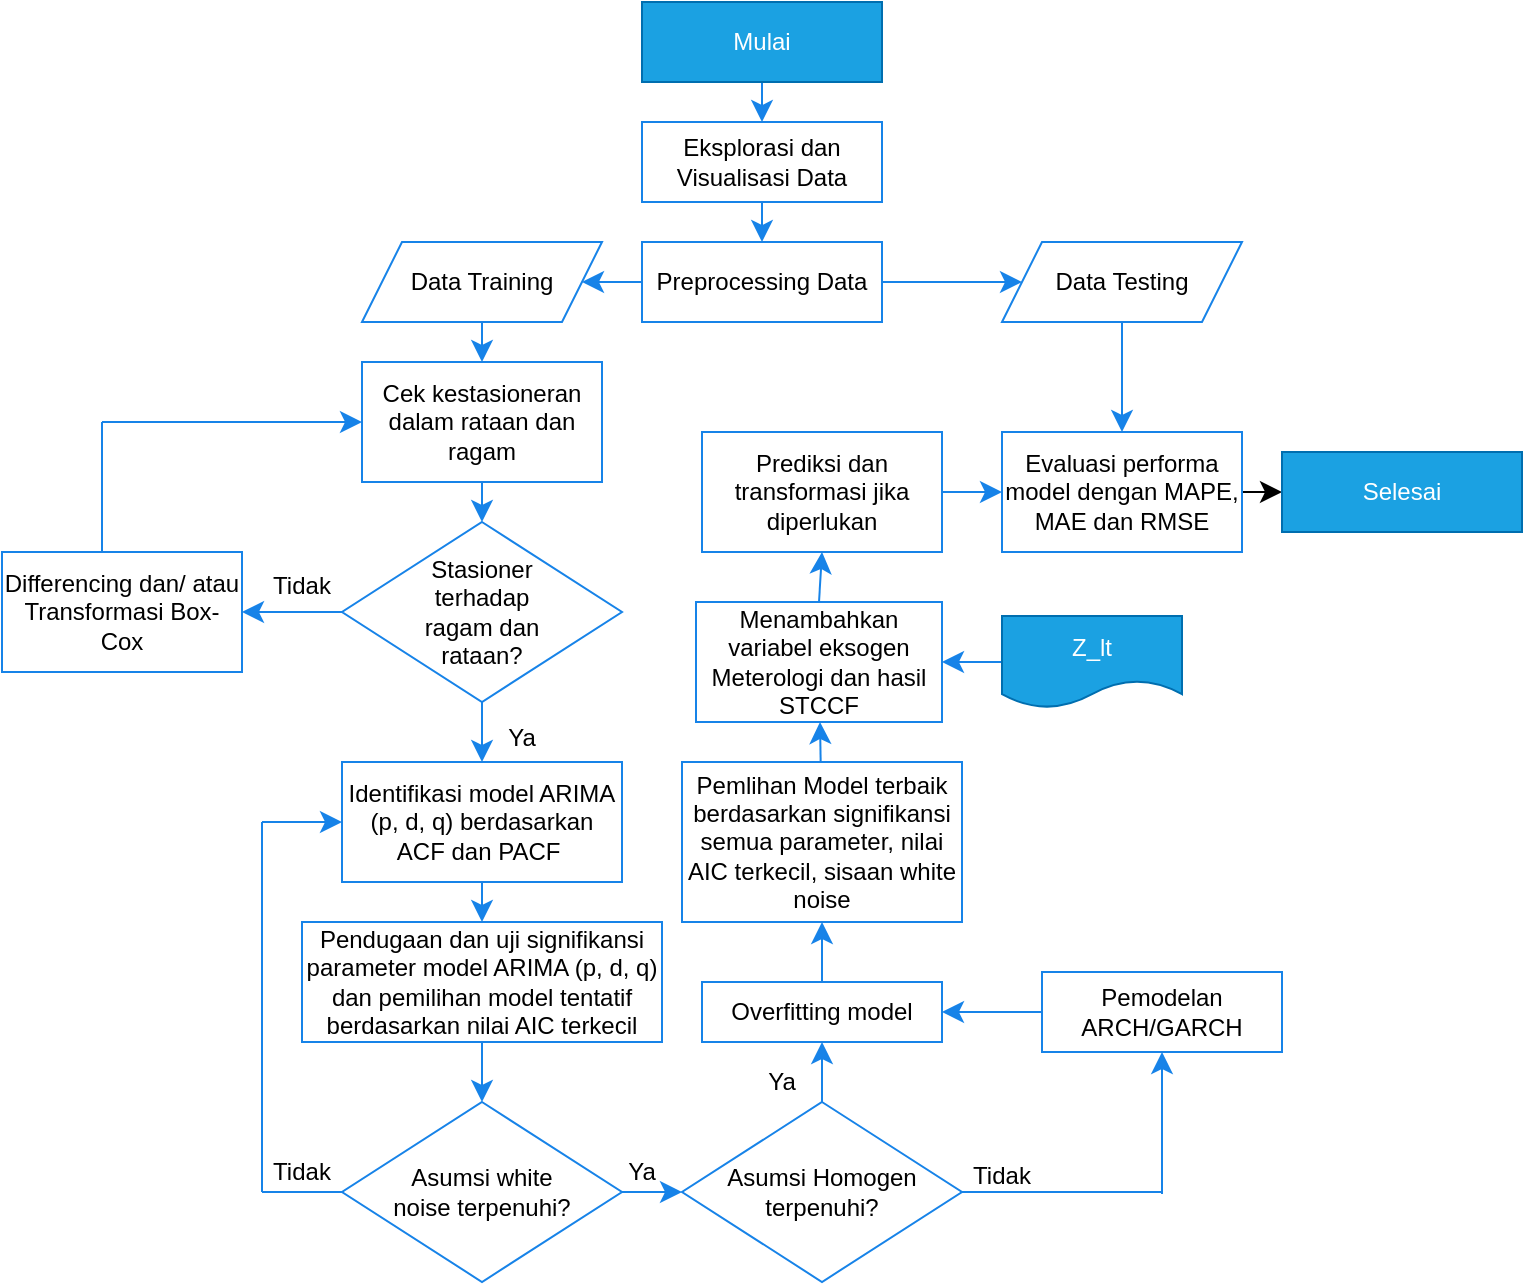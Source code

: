 <mxfile version="28.1.0" pages="5">
  <diagram name="ARIMAX" id="RwTynX86H7eJMr4MD3kp">
    <mxGraphModel dx="1090" dy="646" grid="1" gridSize="10" guides="1" tooltips="1" connect="1" arrows="1" fold="1" page="1" pageScale="1" pageWidth="850" pageHeight="1100" math="0" shadow="0">
      <root>
        <mxCell id="0" />
        <mxCell id="1" parent="0" />
        <mxCell id="WinCRgHoNudZklmPcqB8-3" value="" style="edgeStyle=none;curved=1;rounded=0;orthogonalLoop=1;jettySize=auto;html=1;fontSize=12;startSize=8;endSize=8;strokeColor=#1783E8;" parent="1" source="WinCRgHoNudZklmPcqB8-1" target="WinCRgHoNudZklmPcqB8-2" edge="1">
          <mxGeometry relative="1" as="geometry" />
        </mxCell>
        <mxCell id="WinCRgHoNudZklmPcqB8-1" value="Mulai" style="rounded=0;whiteSpace=wrap;html=1;fillColor=#1ba1e2;fontColor=#ffffff;strokeColor=#006EAF;" parent="1" vertex="1">
          <mxGeometry x="370" y="140" width="120" height="40" as="geometry" />
        </mxCell>
        <mxCell id="WinCRgHoNudZklmPcqB8-5" value="" style="edgeStyle=none;curved=1;rounded=0;orthogonalLoop=1;jettySize=auto;html=1;fontSize=12;startSize=8;endSize=8;strokeColor=#1783E8;" parent="1" source="WinCRgHoNudZklmPcqB8-2" target="WinCRgHoNudZklmPcqB8-4" edge="1">
          <mxGeometry relative="1" as="geometry" />
        </mxCell>
        <mxCell id="WinCRgHoNudZklmPcqB8-2" value="Eksplorasi dan Visualisasi Data" style="rounded=0;whiteSpace=wrap;html=1;strokeColor=light-dark(#1783E8,#EDEDED);" parent="1" vertex="1">
          <mxGeometry x="370" y="200" width="120" height="40" as="geometry" />
        </mxCell>
        <mxCell id="WinCRgHoNudZklmPcqB8-7" value="" style="edgeStyle=none;curved=1;rounded=0;orthogonalLoop=1;jettySize=auto;html=1;fontSize=12;startSize=8;endSize=8;strokeColor=#1783E8;" parent="1" source="WinCRgHoNudZklmPcqB8-4" target="WinCRgHoNudZklmPcqB8-6" edge="1">
          <mxGeometry relative="1" as="geometry" />
        </mxCell>
        <mxCell id="WinCRgHoNudZklmPcqB8-9" value="" style="edgeStyle=none;curved=1;rounded=0;orthogonalLoop=1;jettySize=auto;html=1;fontSize=12;startSize=8;endSize=8;strokeColor=#1783E8;" parent="1" source="WinCRgHoNudZklmPcqB8-4" target="WinCRgHoNudZklmPcqB8-8" edge="1">
          <mxGeometry relative="1" as="geometry" />
        </mxCell>
        <mxCell id="WinCRgHoNudZklmPcqB8-4" value="Preprocessing Data" style="whiteSpace=wrap;html=1;rounded=0;strokeColor=#1783E8;" parent="1" vertex="1">
          <mxGeometry x="370" y="260" width="120" height="40" as="geometry" />
        </mxCell>
        <mxCell id="WinCRgHoNudZklmPcqB8-11" value="" style="edgeStyle=none;curved=1;rounded=0;orthogonalLoop=1;jettySize=auto;html=1;fontSize=12;startSize=8;endSize=8;strokeColor=#1783E8;" parent="1" source="WinCRgHoNudZklmPcqB8-6" target="WinCRgHoNudZklmPcqB8-10" edge="1">
          <mxGeometry relative="1" as="geometry" />
        </mxCell>
        <mxCell id="WinCRgHoNudZklmPcqB8-6" value="Data Training" style="shape=parallelogram;perimeter=parallelogramPerimeter;whiteSpace=wrap;html=1;fixedSize=1;rounded=0;strokeColor=#1783E8;" parent="1" vertex="1">
          <mxGeometry x="230" y="260" width="120" height="40" as="geometry" />
        </mxCell>
        <mxCell id="ojTPcuSKZU49MkjQcfde-63" value="" style="edgeStyle=none;curved=1;rounded=0;orthogonalLoop=1;jettySize=auto;html=1;fontSize=12;startSize=8;endSize=8;strokeColor=#1783E8;" parent="1" source="WinCRgHoNudZklmPcqB8-8" target="ojTPcuSKZU49MkjQcfde-54" edge="1">
          <mxGeometry relative="1" as="geometry" />
        </mxCell>
        <mxCell id="WinCRgHoNudZklmPcqB8-8" value="Data Testing" style="shape=parallelogram;perimeter=parallelogramPerimeter;whiteSpace=wrap;html=1;fixedSize=1;rounded=0;strokeColor=#1783E8;" parent="1" vertex="1">
          <mxGeometry x="550" y="260" width="120" height="40" as="geometry" />
        </mxCell>
        <mxCell id="ojTPcuSKZU49MkjQcfde-2" value="" style="edgeStyle=none;curved=1;rounded=0;orthogonalLoop=1;jettySize=auto;html=1;fontSize=12;startSize=8;endSize=8;strokeColor=#1783E8;" parent="1" source="WinCRgHoNudZklmPcqB8-10" target="ojTPcuSKZU49MkjQcfde-1" edge="1">
          <mxGeometry relative="1" as="geometry" />
        </mxCell>
        <mxCell id="WinCRgHoNudZklmPcqB8-10" value="Cek kestasioneran dalam rataan dan ragam" style="whiteSpace=wrap;html=1;rounded=0;strokeColor=#1783E8;" parent="1" vertex="1">
          <mxGeometry x="230" y="320" width="120" height="60" as="geometry" />
        </mxCell>
        <mxCell id="ojTPcuSKZU49MkjQcfde-13" value="" style="edgeStyle=none;curved=1;rounded=0;orthogonalLoop=1;jettySize=auto;html=1;fontSize=12;startSize=8;endSize=8;strokeColor=#1783E8;" parent="1" source="ojTPcuSKZU49MkjQcfde-1" target="ojTPcuSKZU49MkjQcfde-12" edge="1">
          <mxGeometry relative="1" as="geometry" />
        </mxCell>
        <mxCell id="ojTPcuSKZU49MkjQcfde-64" value="" style="edgeStyle=none;curved=1;rounded=0;orthogonalLoop=1;jettySize=auto;html=1;fontSize=12;startSize=8;endSize=8;strokeColor=#1783E8;" parent="1" source="ojTPcuSKZU49MkjQcfde-1" target="ojTPcuSKZU49MkjQcfde-4" edge="1">
          <mxGeometry relative="1" as="geometry" />
        </mxCell>
        <mxCell id="ojTPcuSKZU49MkjQcfde-1" value="" style="rhombus;whiteSpace=wrap;html=1;strokeColor=#1783E8;rounded=0;" parent="1" vertex="1">
          <mxGeometry x="220" y="400" width="140" height="90" as="geometry" />
        </mxCell>
        <mxCell id="ojTPcuSKZU49MkjQcfde-5" value="" style="edgeStyle=none;curved=1;rounded=0;orthogonalLoop=1;jettySize=auto;html=1;fontSize=12;startSize=8;endSize=8;strokeColor=#1783E8;" parent="1" target="ojTPcuSKZU49MkjQcfde-4" edge="1">
          <mxGeometry relative="1" as="geometry">
            <mxPoint x="170" y="436.333" as="sourcePoint" />
          </mxGeometry>
        </mxCell>
        <mxCell id="ojTPcuSKZU49MkjQcfde-3" value="Stasioner terhadap ragam dan rataan?" style="text;html=1;align=center;verticalAlign=middle;whiteSpace=wrap;rounded=0;" parent="1" vertex="1">
          <mxGeometry x="250" y="430" width="80" height="30" as="geometry" />
        </mxCell>
        <mxCell id="ojTPcuSKZU49MkjQcfde-4" value="Differencing dan/ atau Transformasi Box-Cox" style="whiteSpace=wrap;html=1;strokeColor=#1783E8;" parent="1" vertex="1">
          <mxGeometry x="50" y="415" width="120" height="60" as="geometry" />
        </mxCell>
        <mxCell id="ojTPcuSKZU49MkjQcfde-10" value="" style="endArrow=none;html=1;rounded=0;fontSize=12;startSize=8;endSize=8;curved=1;strokeColor=#1783E8;" parent="1" edge="1">
          <mxGeometry width="50" height="50" relative="1" as="geometry">
            <mxPoint x="100" y="415" as="sourcePoint" />
            <mxPoint x="100" y="350" as="targetPoint" />
          </mxGeometry>
        </mxCell>
        <mxCell id="ojTPcuSKZU49MkjQcfde-11" value="" style="endArrow=classic;html=1;rounded=0;fontSize=12;startSize=8;endSize=8;curved=1;strokeColor=#1783E8;" parent="1" edge="1">
          <mxGeometry width="50" height="50" relative="1" as="geometry">
            <mxPoint x="100" y="350" as="sourcePoint" />
            <mxPoint x="230" y="350" as="targetPoint" />
          </mxGeometry>
        </mxCell>
        <mxCell id="ojTPcuSKZU49MkjQcfde-16" value="" style="edgeStyle=none;curved=1;rounded=0;orthogonalLoop=1;jettySize=auto;html=1;fontSize=12;startSize=8;endSize=8;strokeColor=#1783E8;" parent="1" source="ojTPcuSKZU49MkjQcfde-12" target="ojTPcuSKZU49MkjQcfde-15" edge="1">
          <mxGeometry relative="1" as="geometry" />
        </mxCell>
        <mxCell id="ojTPcuSKZU49MkjQcfde-12" value="Identifikasi model ARIMA (p, d, q) berdasarkan ACF dan PACF&amp;nbsp;" style="whiteSpace=wrap;html=1;strokeColor=#1783E8;rounded=0;" parent="1" vertex="1">
          <mxGeometry x="220" y="520" width="140" height="60" as="geometry" />
        </mxCell>
        <mxCell id="ojTPcuSKZU49MkjQcfde-14" value="Ya" style="text;html=1;align=center;verticalAlign=middle;whiteSpace=wrap;rounded=0;strokeColor=none;" parent="1" vertex="1">
          <mxGeometry x="280" y="493" width="60" height="30" as="geometry" />
        </mxCell>
        <mxCell id="ojTPcuSKZU49MkjQcfde-20" value="" style="edgeStyle=none;curved=1;rounded=0;orthogonalLoop=1;jettySize=auto;html=1;fontSize=12;startSize=8;endSize=8;strokeColor=#1783E8;" parent="1" source="ojTPcuSKZU49MkjQcfde-15" target="ojTPcuSKZU49MkjQcfde-19" edge="1">
          <mxGeometry relative="1" as="geometry" />
        </mxCell>
        <mxCell id="ojTPcuSKZU49MkjQcfde-15" value="Pendugaan dan uji signifikansi parameter model ARIMA (p, d, q) dan pemilihan model tentatif berdasarkan nilai AIC terkecil" style="whiteSpace=wrap;html=1;strokeColor=#1783E8;rounded=0;" parent="1" vertex="1">
          <mxGeometry x="200" y="600" width="180" height="60" as="geometry" />
        </mxCell>
        <mxCell id="ojTPcuSKZU49MkjQcfde-31" value="" style="edgeStyle=none;curved=1;rounded=0;orthogonalLoop=1;jettySize=auto;html=1;fontSize=12;startSize=8;endSize=8;strokeColor=#1783E8;" parent="1" source="ojTPcuSKZU49MkjQcfde-19" target="ojTPcuSKZU49MkjQcfde-30" edge="1">
          <mxGeometry relative="1" as="geometry" />
        </mxCell>
        <mxCell id="ojTPcuSKZU49MkjQcfde-19" value="" style="rhombus;whiteSpace=wrap;html=1;strokeColor=#1783E8;rounded=0;" parent="1" vertex="1">
          <mxGeometry x="220" y="690" width="140" height="90" as="geometry" />
        </mxCell>
        <mxCell id="ojTPcuSKZU49MkjQcfde-21" value="Asumsi white noise terpenuhi?" style="text;html=1;align=center;verticalAlign=middle;whiteSpace=wrap;rounded=0;" parent="1" vertex="1">
          <mxGeometry x="240" y="720" width="100" height="30" as="geometry" />
        </mxCell>
        <mxCell id="ojTPcuSKZU49MkjQcfde-26" value="Tidak" style="text;html=1;align=center;verticalAlign=middle;whiteSpace=wrap;rounded=0;" parent="1" vertex="1">
          <mxGeometry x="170" y="710" width="60" height="30" as="geometry" />
        </mxCell>
        <mxCell id="ojTPcuSKZU49MkjQcfde-27" value="" style="endArrow=none;html=1;rounded=0;fontSize=12;startSize=8;endSize=8;curved=1;exitX=0;exitY=0.5;exitDx=0;exitDy=0;strokeColor=#1783E8;" parent="1" source="ojTPcuSKZU49MkjQcfde-19" edge="1">
          <mxGeometry width="50" height="50" relative="1" as="geometry">
            <mxPoint x="300" y="610" as="sourcePoint" />
            <mxPoint x="180" y="735" as="targetPoint" />
          </mxGeometry>
        </mxCell>
        <mxCell id="ojTPcuSKZU49MkjQcfde-28" value="" style="endArrow=none;html=1;rounded=0;fontSize=12;startSize=8;endSize=8;curved=1;strokeColor=#1783E8;" parent="1" edge="1">
          <mxGeometry width="50" height="50" relative="1" as="geometry">
            <mxPoint x="180" y="735" as="sourcePoint" />
            <mxPoint x="180" y="550" as="targetPoint" />
          </mxGeometry>
        </mxCell>
        <mxCell id="ojTPcuSKZU49MkjQcfde-29" value="" style="endArrow=classic;html=1;rounded=0;fontSize=12;startSize=8;endSize=8;curved=1;strokeColor=#1783E8;" parent="1" edge="1">
          <mxGeometry width="50" height="50" relative="1" as="geometry">
            <mxPoint x="180" y="550" as="sourcePoint" />
            <mxPoint x="220" y="550" as="targetPoint" />
          </mxGeometry>
        </mxCell>
        <mxCell id="ojTPcuSKZU49MkjQcfde-34" value="" style="edgeStyle=none;curved=1;rounded=0;orthogonalLoop=1;jettySize=auto;html=1;fontSize=12;startSize=8;endSize=8;strokeColor=#1783E8;" parent="1" source="ojTPcuSKZU49MkjQcfde-30" target="ojTPcuSKZU49MkjQcfde-33" edge="1">
          <mxGeometry relative="1" as="geometry" />
        </mxCell>
        <mxCell id="ojTPcuSKZU49MkjQcfde-30" value="" style="rhombus;whiteSpace=wrap;html=1;strokeColor=#1783E8;rounded=0;" parent="1" vertex="1">
          <mxGeometry x="390" y="690" width="140" height="90" as="geometry" />
        </mxCell>
        <mxCell id="ojTPcuSKZU49MkjQcfde-32" value="Asumsi Homogen terpenuhi?" style="text;html=1;align=center;verticalAlign=middle;whiteSpace=wrap;rounded=0;" parent="1" vertex="1">
          <mxGeometry x="400" y="720" width="120" height="30" as="geometry" />
        </mxCell>
        <mxCell id="ojTPcuSKZU49MkjQcfde-45" value="" style="edgeStyle=none;curved=1;rounded=0;orthogonalLoop=1;jettySize=auto;html=1;fontSize=12;startSize=8;endSize=8;strokeColor=#1783E8;" parent="1" source="ojTPcuSKZU49MkjQcfde-33" target="ojTPcuSKZU49MkjQcfde-44" edge="1">
          <mxGeometry relative="1" as="geometry" />
        </mxCell>
        <mxCell id="ojTPcuSKZU49MkjQcfde-33" value="Overfitting model" style="rounded=0;whiteSpace=wrap;html=1;strokeColor=#1783E8;" parent="1" vertex="1">
          <mxGeometry x="400" y="630" width="120" height="30" as="geometry" />
        </mxCell>
        <mxCell id="ojTPcuSKZU49MkjQcfde-35" value="Ya" style="text;html=1;align=center;verticalAlign=middle;whiteSpace=wrap;rounded=0;" parent="1" vertex="1">
          <mxGeometry x="340" y="710" width="60" height="30" as="geometry" />
        </mxCell>
        <mxCell id="ojTPcuSKZU49MkjQcfde-36" value="Ya" style="text;html=1;align=center;verticalAlign=middle;whiteSpace=wrap;rounded=0;" parent="1" vertex="1">
          <mxGeometry x="410" y="665" width="60" height="30" as="geometry" />
        </mxCell>
        <mxCell id="ojTPcuSKZU49MkjQcfde-37" value="" style="endArrow=none;html=1;rounded=0;fontSize=12;startSize=8;endSize=8;curved=1;exitX=1;exitY=0.5;exitDx=0;exitDy=0;strokeColor=#1783E8;" parent="1" source="ojTPcuSKZU49MkjQcfde-30" edge="1">
          <mxGeometry width="50" height="50" relative="1" as="geometry">
            <mxPoint x="580" y="610" as="sourcePoint" />
            <mxPoint x="630" y="735" as="targetPoint" />
          </mxGeometry>
        </mxCell>
        <mxCell id="ojTPcuSKZU49MkjQcfde-39" value="" style="endArrow=classic;html=1;rounded=0;fontSize=12;startSize=8;endSize=8;curved=1;entryX=0.5;entryY=1;entryDx=0;entryDy=0;strokeColor=#1783E8;" parent="1" target="ojTPcuSKZU49MkjQcfde-40" edge="1">
          <mxGeometry width="50" height="50" relative="1" as="geometry">
            <mxPoint x="630" y="736" as="sourcePoint" />
            <mxPoint x="580" y="686" as="targetPoint" />
          </mxGeometry>
        </mxCell>
        <mxCell id="ojTPcuSKZU49MkjQcfde-41" value="" style="edgeStyle=none;curved=1;rounded=0;orthogonalLoop=1;jettySize=auto;html=1;fontSize=12;startSize=8;endSize=8;entryX=1;entryY=0.5;entryDx=0;entryDy=0;strokeColor=#1783E8;" parent="1" source="ojTPcuSKZU49MkjQcfde-40" target="ojTPcuSKZU49MkjQcfde-33" edge="1">
          <mxGeometry relative="1" as="geometry" />
        </mxCell>
        <mxCell id="ojTPcuSKZU49MkjQcfde-40" value="Pemodelan ARCH/GARCH" style="rounded=0;whiteSpace=wrap;html=1;strokeColor=#1783E8;" parent="1" vertex="1">
          <mxGeometry x="570" y="625" width="120" height="40" as="geometry" />
        </mxCell>
        <mxCell id="ojTPcuSKZU49MkjQcfde-42" value="Tidak" style="text;html=1;align=center;verticalAlign=middle;whiteSpace=wrap;rounded=0;" parent="1" vertex="1">
          <mxGeometry x="520" y="712" width="60" height="30" as="geometry" />
        </mxCell>
        <mxCell id="ojTPcuSKZU49MkjQcfde-47" value="" style="edgeStyle=none;curved=1;rounded=0;orthogonalLoop=1;jettySize=auto;html=1;fontSize=12;startSize=8;endSize=8;strokeColor=#1783E8;" parent="1" source="ojTPcuSKZU49MkjQcfde-44" target="ojTPcuSKZU49MkjQcfde-46" edge="1">
          <mxGeometry relative="1" as="geometry" />
        </mxCell>
        <mxCell id="ojTPcuSKZU49MkjQcfde-44" value="Pemlihan Model terbaik berdasarkan signifikansi semua parameter, nilai AIC terkecil, sisaan white noise" style="whiteSpace=wrap;html=1;strokeColor=#1783E8;rounded=0;" parent="1" vertex="1">
          <mxGeometry x="390" y="520" width="140" height="80" as="geometry" />
        </mxCell>
        <mxCell id="ojTPcuSKZU49MkjQcfde-46" value="Menambahkan variabel eksogen Meterologi dan hasil STCCF" style="whiteSpace=wrap;html=1;strokeColor=#1783E8;rounded=0;" parent="1" vertex="1">
          <mxGeometry x="397" y="440" width="123" height="60" as="geometry" />
        </mxCell>
        <mxCell id="ojTPcuSKZU49MkjQcfde-50" value="" style="edgeStyle=none;curved=1;rounded=0;orthogonalLoop=1;jettySize=auto;html=1;fontSize=12;startSize=8;endSize=8;strokeColor=#1783E8;" parent="1" source="ojTPcuSKZU49MkjQcfde-48" target="ojTPcuSKZU49MkjQcfde-46" edge="1">
          <mxGeometry relative="1" as="geometry" />
        </mxCell>
        <mxCell id="ojTPcuSKZU49MkjQcfde-48" value="Z_lt" style="shape=document;whiteSpace=wrap;html=1;boundedLbl=1;fillColor=#1ba1e2;fontColor=#ffffff;strokeColor=#006EAF;" parent="1" vertex="1">
          <mxGeometry x="550" y="447" width="90" height="46" as="geometry" />
        </mxCell>
        <mxCell id="ojTPcuSKZU49MkjQcfde-55" value="" style="edgeStyle=none;curved=1;rounded=0;orthogonalLoop=1;jettySize=auto;html=1;fontSize=12;startSize=8;endSize=8;strokeColor=#1783E8;" parent="1" source="ojTPcuSKZU49MkjQcfde-53" target="ojTPcuSKZU49MkjQcfde-54" edge="1">
          <mxGeometry relative="1" as="geometry" />
        </mxCell>
        <mxCell id="ojTPcuSKZU49MkjQcfde-53" value="Prediksi dan transformasi jika diperlukan" style="rounded=0;whiteSpace=wrap;html=1;strokeColor=#1783E8;" parent="1" vertex="1">
          <mxGeometry x="400" y="355" width="120" height="60" as="geometry" />
        </mxCell>
        <mxCell id="ojTPcuSKZU49MkjQcfde-57" value="" style="edgeStyle=none;curved=1;rounded=0;orthogonalLoop=1;jettySize=auto;html=1;fontSize=12;startSize=8;endSize=8;" parent="1" source="ojTPcuSKZU49MkjQcfde-54" edge="1">
          <mxGeometry relative="1" as="geometry">
            <mxPoint x="690" y="385" as="targetPoint" />
          </mxGeometry>
        </mxCell>
        <mxCell id="ojTPcuSKZU49MkjQcfde-54" value="Evaluasi performa model dengan MAPE, MAE dan RMSE" style="whiteSpace=wrap;html=1;rounded=0;strokeColor=#1783E8;" parent="1" vertex="1">
          <mxGeometry x="550" y="355" width="120" height="60" as="geometry" />
        </mxCell>
        <mxCell id="ojTPcuSKZU49MkjQcfde-58" value="Selesai" style="rounded=0;whiteSpace=wrap;html=1;fillColor=#1ba1e2;fontColor=#ffffff;strokeColor=#006EAF;" parent="1" vertex="1">
          <mxGeometry x="690" y="365" width="120" height="40" as="geometry" />
        </mxCell>
        <mxCell id="ojTPcuSKZU49MkjQcfde-65" value="Tidak" style="text;html=1;align=center;verticalAlign=middle;whiteSpace=wrap;rounded=0;" parent="1" vertex="1">
          <mxGeometry x="170" y="417" width="60" height="30" as="geometry" />
        </mxCell>
        <mxCell id="ojTPcuSKZU49MkjQcfde-66" value="" style="edgeStyle=none;curved=1;rounded=0;orthogonalLoop=1;jettySize=auto;html=1;fontSize=12;startSize=8;endSize=8;strokeColor=#1783E8;entryX=0.5;entryY=1;entryDx=0;entryDy=0;exitX=0.5;exitY=0;exitDx=0;exitDy=0;" parent="1" source="ojTPcuSKZU49MkjQcfde-46" target="ojTPcuSKZU49MkjQcfde-53" edge="1">
          <mxGeometry relative="1" as="geometry">
            <mxPoint x="451" y="448" as="sourcePoint" />
            <mxPoint x="450" y="428" as="targetPoint" />
          </mxGeometry>
        </mxCell>
      </root>
    </mxGraphModel>
  </diagram>
  <diagram id="XSxgiswzm7m-U_qMnWaP" name="Hybrid">
    <mxGraphModel dx="1272" dy="917" grid="0" gridSize="10" guides="1" tooltips="1" connect="1" arrows="1" fold="1" page="0" pageScale="1" pageWidth="850" pageHeight="1100" math="0" shadow="0">
      <root>
        <mxCell id="0" />
        <mxCell id="1" parent="0" />
        <mxCell id="AG117zdH04O-NHq_HQE3-3" value="" style="edgeStyle=none;curved=1;rounded=0;orthogonalLoop=1;jettySize=auto;html=1;fontSize=12;startSize=8;endSize=8;strokeColor=#1783E8;" parent="1" source="AG117zdH04O-NHq_HQE3-1" target="AG117zdH04O-NHq_HQE3-2" edge="1">
          <mxGeometry relative="1" as="geometry" />
        </mxCell>
        <mxCell id="AG117zdH04O-NHq_HQE3-1" value="Mulai" style="rounded=0;whiteSpace=wrap;html=1;fillColor=#1ba1e2;fontColor=#ffffff;strokeColor=#006EAF;" parent="1" vertex="1">
          <mxGeometry x="105" y="-75" width="120" height="40" as="geometry" />
        </mxCell>
        <mxCell id="f0EIcU_KDY9Bu2KFHcz4-2" value="" style="edgeStyle=none;curved=1;rounded=0;orthogonalLoop=1;jettySize=auto;html=1;fontSize=12;startSize=8;endSize=8;strokeColor=#1783E8;" edge="1" parent="1" source="AG117zdH04O-NHq_HQE3-2" target="f0EIcU_KDY9Bu2KFHcz4-1">
          <mxGeometry relative="1" as="geometry" />
        </mxCell>
        <mxCell id="AG117zdH04O-NHq_HQE3-2" value="&lt;span style=&quot;white-space: normal;&quot;&gt;Eksplorasi dan Visualisasi Data&lt;/span&gt;" style="rounded=0;whiteSpace=wrap;html=1;strokeColor=#1783E8;" parent="1" vertex="1">
          <mxGeometry x="103" y="-10" width="120" height="44" as="geometry" />
        </mxCell>
        <mxCell id="f0EIcU_KDY9Bu2KFHcz4-1" value="Preprocessing Data" style="whiteSpace=wrap;html=1;rounded=0;strokeColor=#1783E8;" vertex="1" parent="1">
          <mxGeometry x="105" y="59" width="120" height="36" as="geometry" />
        </mxCell>
        <mxCell id="f0EIcU_KDY9Bu2KFHcz4-3" value="" style="endArrow=none;html=1;rounded=0;fontSize=12;startSize=8;endSize=8;curved=1;exitX=0;exitY=0.5;exitDx=0;exitDy=0;strokeColor=#1783E8;" edge="1" parent="1" source="f0EIcU_KDY9Bu2KFHcz4-1">
          <mxGeometry width="50" height="50" relative="1" as="geometry">
            <mxPoint x="277" y="185" as="sourcePoint" />
            <mxPoint x="51" y="77" as="targetPoint" />
          </mxGeometry>
        </mxCell>
        <mxCell id="f0EIcU_KDY9Bu2KFHcz4-4" value="" style="endArrow=classic;html=1;rounded=0;fontSize=12;startSize=8;endSize=8;curved=1;strokeColor=#1783E8;" edge="1" parent="1" target="f0EIcU_KDY9Bu2KFHcz4-5">
          <mxGeometry width="50" height="50" relative="1" as="geometry">
            <mxPoint x="52" y="76" as="sourcePoint" />
            <mxPoint x="48" y="148" as="targetPoint" />
          </mxGeometry>
        </mxCell>
        <mxCell id="f0EIcU_KDY9Bu2KFHcz4-10" value="" style="edgeStyle=none;curved=1;rounded=0;orthogonalLoop=1;jettySize=auto;html=1;fontSize=12;startSize=8;endSize=8;strokeColor=#1783E8;" edge="1" parent="1" source="f0EIcU_KDY9Bu2KFHcz4-5" target="f0EIcU_KDY9Bu2KFHcz4-9">
          <mxGeometry relative="1" as="geometry" />
        </mxCell>
        <mxCell id="f0EIcU_KDY9Bu2KFHcz4-5" value="Data Training" style="rounded=0;whiteSpace=wrap;html=1;strokeColor=#1783E8;" vertex="1" parent="1">
          <mxGeometry x="10" y="114" width="82" height="29" as="geometry" />
        </mxCell>
        <mxCell id="f0EIcU_KDY9Bu2KFHcz4-6" value="" style="endArrow=none;html=1;rounded=0;fontSize=12;startSize=8;endSize=8;curved=1;entryX=1;entryY=0.5;entryDx=0;entryDy=0;strokeColor=#1783E8;" edge="1" parent="1" target="f0EIcU_KDY9Bu2KFHcz4-1">
          <mxGeometry width="50" height="50" relative="1" as="geometry">
            <mxPoint x="290" y="77" as="sourcePoint" />
            <mxPoint x="225" y="88.5" as="targetPoint" />
          </mxGeometry>
        </mxCell>
        <mxCell id="f0EIcU_KDY9Bu2KFHcz4-7" value="" style="endArrow=classic;html=1;rounded=0;fontSize=12;startSize=8;endSize=8;curved=1;strokeColor=#1783E8;" edge="1" parent="1" target="f0EIcU_KDY9Bu2KFHcz4-8">
          <mxGeometry width="50" height="50" relative="1" as="geometry">
            <mxPoint x="288" y="77" as="sourcePoint" />
            <mxPoint x="370" y="148" as="targetPoint" />
          </mxGeometry>
        </mxCell>
        <mxCell id="f0EIcU_KDY9Bu2KFHcz4-8" value="Data Testing" style="rounded=0;whiteSpace=wrap;html=1;strokeColor=#1783E8;" vertex="1" parent="1">
          <mxGeometry x="250" y="114" width="74" height="30" as="geometry" />
        </mxCell>
        <mxCell id="f0EIcU_KDY9Bu2KFHcz4-14" value="" style="edgeStyle=none;curved=1;rounded=0;orthogonalLoop=1;jettySize=auto;html=1;fontSize=12;startSize=8;endSize=8;strokeColor=#1783E8;" edge="1" parent="1" source="f0EIcU_KDY9Bu2KFHcz4-9" target="f0EIcU_KDY9Bu2KFHcz4-13">
          <mxGeometry relative="1" as="geometry" />
        </mxCell>
        <mxCell id="f0EIcU_KDY9Bu2KFHcz4-9" value="LSTM" style="rounded=0;whiteSpace=wrap;html=1;strokeColor=#1783E8;" vertex="1" parent="1">
          <mxGeometry x="14.5" y="172" width="73" height="39" as="geometry" />
        </mxCell>
        <mxCell id="f0EIcU_KDY9Bu2KFHcz4-11" value="Hybrid ST-ARIMAX-LSTM" style="rounded=0;whiteSpace=wrap;html=1;strokeColor=#1783E8;" vertex="1" parent="1">
          <mxGeometry x="101" y="174" width="120" height="35" as="geometry" />
        </mxCell>
        <mxCell id="f0EIcU_KDY9Bu2KFHcz4-12" value="ARIMAX" style="rounded=0;whiteSpace=wrap;html=1;strokeColor=#1783E8;" vertex="1" parent="1">
          <mxGeometry x="-71" y="172" width="72" height="39" as="geometry" />
        </mxCell>
        <mxCell id="f0EIcU_KDY9Bu2KFHcz4-28" value="" style="edgeStyle=none;curved=1;rounded=0;orthogonalLoop=1;jettySize=auto;html=1;fontSize=12;startSize=8;endSize=8;entryX=0.5;entryY=0;entryDx=0;entryDy=0;strokeColor=#1783E8;" edge="1" parent="1" source="f0EIcU_KDY9Bu2KFHcz4-13" target="f0EIcU_KDY9Bu2KFHcz4-29">
          <mxGeometry relative="1" as="geometry">
            <mxPoint x="58" y="306" as="targetPoint" />
          </mxGeometry>
        </mxCell>
        <mxCell id="f0EIcU_KDY9Bu2KFHcz4-13" value="Evaluasi Model" style="rounded=0;whiteSpace=wrap;html=1;strokeColor=#1783E8;" vertex="1" parent="1">
          <mxGeometry x="-9" y="250" width="120" height="27" as="geometry" />
        </mxCell>
        <mxCell id="f0EIcU_KDY9Bu2KFHcz4-15" value="" style="endArrow=none;html=1;rounded=0;fontSize=12;startSize=8;endSize=8;curved=1;entryX=0.5;entryY=1;entryDx=0;entryDy=0;strokeColor=#1783E8;" edge="1" parent="1" target="f0EIcU_KDY9Bu2KFHcz4-8">
          <mxGeometry width="50" height="50" relative="1" as="geometry">
            <mxPoint x="287" y="261" as="sourcePoint" />
            <mxPoint x="170" y="180" as="targetPoint" />
          </mxGeometry>
        </mxCell>
        <mxCell id="f0EIcU_KDY9Bu2KFHcz4-16" value="" style="endArrow=classic;html=1;rounded=0;fontSize=12;startSize=8;endSize=8;curved=1;entryX=1;entryY=0.5;entryDx=0;entryDy=0;strokeColor=#1783E8;" edge="1" parent="1" target="f0EIcU_KDY9Bu2KFHcz4-13">
          <mxGeometry width="50" height="50" relative="1" as="geometry">
            <mxPoint x="286" y="261" as="sourcePoint" />
            <mxPoint x="170" y="180" as="targetPoint" />
          </mxGeometry>
        </mxCell>
        <mxCell id="f0EIcU_KDY9Bu2KFHcz4-21" value="" style="endArrow=none;html=1;rounded=0;fontSize=12;startSize=8;endSize=8;curved=1;exitX=0.5;exitY=0;exitDx=0;exitDy=0;strokeColor=#1783E8;" edge="1" parent="1" source="f0EIcU_KDY9Bu2KFHcz4-12">
          <mxGeometry width="50" height="50" relative="1" as="geometry">
            <mxPoint x="120" y="130" as="sourcePoint" />
            <mxPoint x="-35" y="153" as="targetPoint" />
          </mxGeometry>
        </mxCell>
        <mxCell id="f0EIcU_KDY9Bu2KFHcz4-22" value="" style="endArrow=none;html=1;rounded=0;fontSize=12;startSize=8;endSize=8;curved=1;exitX=0.5;exitY=1;exitDx=0;exitDy=0;strokeColor=#1783E8;" edge="1" parent="1" source="f0EIcU_KDY9Bu2KFHcz4-12">
          <mxGeometry width="50" height="50" relative="1" as="geometry">
            <mxPoint x="120" y="130" as="sourcePoint" />
            <mxPoint x="-35" y="230" as="targetPoint" />
          </mxGeometry>
        </mxCell>
        <mxCell id="f0EIcU_KDY9Bu2KFHcz4-23" value="" style="endArrow=none;html=1;rounded=0;fontSize=12;startSize=8;endSize=8;curved=1;entryX=0.5;entryY=0;entryDx=0;entryDy=0;strokeColor=#1783E8;" edge="1" parent="1" target="f0EIcU_KDY9Bu2KFHcz4-11">
          <mxGeometry width="50" height="50" relative="1" as="geometry">
            <mxPoint x="161" y="152" as="sourcePoint" />
            <mxPoint x="170" y="80" as="targetPoint" />
          </mxGeometry>
        </mxCell>
        <mxCell id="f0EIcU_KDY9Bu2KFHcz4-24" value="" style="endArrow=none;html=1;rounded=0;fontSize=12;startSize=8;endSize=8;curved=1;exitX=0.5;exitY=1;exitDx=0;exitDy=0;strokeColor=#1783E8;" edge="1" parent="1" source="f0EIcU_KDY9Bu2KFHcz4-11">
          <mxGeometry width="50" height="50" relative="1" as="geometry">
            <mxPoint x="120" y="130" as="sourcePoint" />
            <mxPoint x="161" y="227" as="targetPoint" />
          </mxGeometry>
        </mxCell>
        <mxCell id="f0EIcU_KDY9Bu2KFHcz4-25" value="" style="endArrow=none;html=1;rounded=0;fontSize=12;startSize=8;endSize=8;curved=1;strokeColor=#1783E8;" edge="1" parent="1">
          <mxGeometry width="50" height="50" relative="1" as="geometry">
            <mxPoint x="-34" y="154" as="sourcePoint" />
            <mxPoint x="162" y="154" as="targetPoint" />
          </mxGeometry>
        </mxCell>
        <mxCell id="f0EIcU_KDY9Bu2KFHcz4-26" value="" style="endArrow=none;html=1;rounded=0;fontSize=12;startSize=8;endSize=8;curved=1;strokeColor=#1783E8;" edge="1" parent="1">
          <mxGeometry width="50" height="50" relative="1" as="geometry">
            <mxPoint x="-34" y="229" as="sourcePoint" />
            <mxPoint x="162" y="229" as="targetPoint" />
          </mxGeometry>
        </mxCell>
        <mxCell id="f0EIcU_KDY9Bu2KFHcz4-29" value="Selesai" style="rounded=0;whiteSpace=wrap;html=1;fillColor=#1ba1e2;fontColor=#ffffff;strokeColor=#006EAF;" vertex="1" parent="1">
          <mxGeometry x="-9" y="298" width="120" height="40" as="geometry" />
        </mxCell>
      </root>
    </mxGraphModel>
  </diagram>
  <diagram id="DoCWOQ5vZuhO9cCJFyUH" name="lstm">
    <mxGraphModel dx="1272" dy="917" grid="0" gridSize="10" guides="1" tooltips="1" connect="1" arrows="1" fold="1" page="0" pageScale="1" pageWidth="850" pageHeight="1100" math="0" shadow="0">
      <root>
        <mxCell id="0" />
        <mxCell id="1" parent="0" />
        <mxCell id="eYR-zTo1DFQ4oM_gXWry-1" value="Mulai" style="rounded=0;whiteSpace=wrap;html=1;fillColor=#1ba1e2;fontColor=#ffffff;strokeColor=#006EAF;" vertex="1" parent="1">
          <mxGeometry y="-48" width="120" height="40" as="geometry" />
        </mxCell>
        <mxCell id="UyC43AeFsrS9Yvl04XP1-2" value="" style="edgeStyle=none;curved=1;rounded=0;orthogonalLoop=1;jettySize=auto;html=1;fontSize=12;startSize=8;endSize=8;strokeColor=#006EAF;" edge="1" parent="1" source="eYR-zTo1DFQ4oM_gXWry-2" target="UyC43AeFsrS9Yvl04XP1-1">
          <mxGeometry relative="1" as="geometry" />
        </mxCell>
        <mxCell id="UyC43AeFsrS9Yvl04XP1-4" value="" style="edgeStyle=none;curved=1;rounded=0;orthogonalLoop=1;jettySize=auto;html=1;fontSize=12;startSize=8;endSize=8;strokeColor=#006EAF;" edge="1" parent="1" source="eYR-zTo1DFQ4oM_gXWry-2" target="UyC43AeFsrS9Yvl04XP1-3">
          <mxGeometry relative="1" as="geometry" />
        </mxCell>
        <mxCell id="eYR-zTo1DFQ4oM_gXWry-2" value="Normalisasi dengan MinMax Scaler (0,1)" style="rounded=0;whiteSpace=wrap;html=1;strokeColor=#006EAF;" vertex="1" parent="1">
          <mxGeometry y="20" width="120" height="46" as="geometry" />
        </mxCell>
        <mxCell id="eYR-zTo1DFQ4oM_gXWry-3" value="" style="endArrow=classic;html=1;rounded=0;fontSize=12;startSize=8;endSize=8;curved=1;exitX=0.5;exitY=1;exitDx=0;exitDy=0;entryX=0.5;entryY=0;entryDx=0;entryDy=0;strokeColor=#006EAF;" edge="1" parent="1" source="eYR-zTo1DFQ4oM_gXWry-1" target="eYR-zTo1DFQ4oM_gXWry-2">
          <mxGeometry width="50" height="50" relative="1" as="geometry">
            <mxPoint x="175" y="226" as="sourcePoint" />
            <mxPoint x="225" y="176" as="targetPoint" />
          </mxGeometry>
        </mxCell>
        <mxCell id="UyC43AeFsrS9Yvl04XP1-6" value="" style="edgeStyle=none;curved=1;rounded=0;orthogonalLoop=1;jettySize=auto;html=1;fontSize=12;startSize=8;endSize=8;strokeColor=#006EAF;" edge="1" parent="1" source="UyC43AeFsrS9Yvl04XP1-1" target="UyC43AeFsrS9Yvl04XP1-5">
          <mxGeometry relative="1" as="geometry" />
        </mxCell>
        <mxCell id="UyC43AeFsrS9Yvl04XP1-1" value="Data Training" style="rounded=0;whiteSpace=wrap;html=1;strokeColor=#006EAF;" vertex="1" parent="1">
          <mxGeometry x="-152" y="20" width="120" height="47" as="geometry" />
        </mxCell>
        <mxCell id="UyC43AeFsrS9Yvl04XP1-3" value="Data testing" style="whiteSpace=wrap;html=1;rounded=0;strokeColor=#006EAF;" vertex="1" parent="1">
          <mxGeometry x="152" y="27" width="120" height="39" as="geometry" />
        </mxCell>
        <mxCell id="UyC43AeFsrS9Yvl04XP1-8" value="" style="edgeStyle=none;curved=1;rounded=0;orthogonalLoop=1;jettySize=auto;html=1;fontSize=12;startSize=8;endSize=8;strokeColor=#006EAF;" edge="1" parent="1" source="UyC43AeFsrS9Yvl04XP1-5" target="UyC43AeFsrS9Yvl04XP1-7">
          <mxGeometry relative="1" as="geometry" />
        </mxCell>
        <mxCell id="UyC43AeFsrS9Yvl04XP1-5" value="Transformasi data Strategi MIMO" style="rounded=0;whiteSpace=wrap;html=1;strokeColor=#006EAF;" vertex="1" parent="1">
          <mxGeometry x="-152" y="90" width="120" height="60" as="geometry" />
        </mxCell>
        <mxCell id="UyC43AeFsrS9Yvl04XP1-10" value="" style="edgeStyle=none;curved=1;rounded=0;orthogonalLoop=1;jettySize=auto;html=1;fontSize=12;startSize=8;endSize=8;strokeColor=#006EAF;" edge="1" parent="1" source="UyC43AeFsrS9Yvl04XP1-7" target="UyC43AeFsrS9Yvl04XP1-9">
          <mxGeometry relative="1" as="geometry" />
        </mxCell>
        <mxCell id="UyC43AeFsrS9Yvl04XP1-7" value="Membangun model LSTM" style="rounded=0;whiteSpace=wrap;html=1;strokeColor=#006EAF;" vertex="1" parent="1">
          <mxGeometry x="-152" y="172" width="120" height="60" as="geometry" />
        </mxCell>
        <mxCell id="UyC43AeFsrS9Yvl04XP1-12" value="" style="edgeStyle=none;curved=1;rounded=0;orthogonalLoop=1;jettySize=auto;html=1;fontSize=12;startSize=8;endSize=8;strokeColor=#006EAF;" edge="1" parent="1" source="UyC43AeFsrS9Yvl04XP1-9" target="UyC43AeFsrS9Yvl04XP1-11">
          <mxGeometry relative="1" as="geometry" />
        </mxCell>
        <mxCell id="UyC43AeFsrS9Yvl04XP1-9" value="Hyperparameter tuning menggunakan GridSearchCV" style="rounded=0;whiteSpace=wrap;html=1;strokeColor=#006EAF;" vertex="1" parent="1">
          <mxGeometry x="-152" y="254" width="120" height="60" as="geometry" />
        </mxCell>
        <mxCell id="UyC43AeFsrS9Yvl04XP1-14" value="" style="edgeStyle=none;curved=1;rounded=0;orthogonalLoop=1;jettySize=auto;html=1;fontSize=12;startSize=8;endSize=8;strokeColor=#006EAF;" edge="1" parent="1" source="UyC43AeFsrS9Yvl04XP1-11" target="UyC43AeFsrS9Yvl04XP1-13">
          <mxGeometry relative="1" as="geometry" />
        </mxCell>
        <mxCell id="UyC43AeFsrS9Yvl04XP1-11" value="Memodelkan menggunakan parameter terbaik" style="rounded=0;whiteSpace=wrap;html=1;strokeColor=#006EAF;" vertex="1" parent="1">
          <mxGeometry y="252" width="120" height="60" as="geometry" />
        </mxCell>
        <mxCell id="UyC43AeFsrS9Yvl04XP1-13" value="Melakukan Prediksi" style="rounded=0;whiteSpace=wrap;html=1;strokeColor=#006EAF;" vertex="1" parent="1">
          <mxGeometry y="194" width="120" height="30" as="geometry" />
        </mxCell>
        <mxCell id="UyC43AeFsrS9Yvl04XP1-19" value="" style="edgeStyle=none;curved=1;rounded=0;orthogonalLoop=1;jettySize=auto;html=1;fontSize=12;startSize=8;endSize=8;strokeColor=#006EAF;" edge="1" parent="1" source="UyC43AeFsrS9Yvl04XP1-16" target="UyC43AeFsrS9Yvl04XP1-18">
          <mxGeometry relative="1" as="geometry" />
        </mxCell>
        <mxCell id="UyC43AeFsrS9Yvl04XP1-16" value="Denormalisasi" style="rounded=0;whiteSpace=wrap;html=1;strokeColor=#006EAF;" vertex="1" parent="1">
          <mxGeometry y="103" width="120" height="47" as="geometry" />
        </mxCell>
        <mxCell id="UyC43AeFsrS9Yvl04XP1-17" value="" style="endArrow=classic;html=1;rounded=0;fontSize=12;startSize=8;endSize=8;curved=1;entryX=0.5;entryY=1;entryDx=0;entryDy=0;exitX=0.5;exitY=0;exitDx=0;exitDy=0;strokeColor=#006EAF;" edge="1" parent="1" source="UyC43AeFsrS9Yvl04XP1-13" target="UyC43AeFsrS9Yvl04XP1-16">
          <mxGeometry width="50" height="50" relative="1" as="geometry">
            <mxPoint x="28" y="251" as="sourcePoint" />
            <mxPoint x="78" y="201" as="targetPoint" />
          </mxGeometry>
        </mxCell>
        <mxCell id="UyC43AeFsrS9Yvl04XP1-21" value="" style="edgeStyle=none;curved=1;rounded=0;orthogonalLoop=1;jettySize=auto;html=1;fontSize=12;startSize=8;endSize=8;entryX=0.5;entryY=0;entryDx=0;entryDy=0;strokeColor=#006EAF;" edge="1" parent="1" source="UyC43AeFsrS9Yvl04XP1-18" target="UyC43AeFsrS9Yvl04XP1-24">
          <mxGeometry relative="1" as="geometry">
            <mxPoint x="212" y="197" as="targetPoint" />
          </mxGeometry>
        </mxCell>
        <mxCell id="UyC43AeFsrS9Yvl04XP1-18" value="Evaluasi performa model dengan MAPE, MAE dan RMSE" style="rounded=0;whiteSpace=wrap;html=1;strokeColor=#006EAF;" vertex="1" parent="1">
          <mxGeometry x="152" y="103" width="120" height="47" as="geometry" />
        </mxCell>
        <mxCell id="UyC43AeFsrS9Yvl04XP1-24" value="Selesai" style="rounded=0;whiteSpace=wrap;html=1;fillColor=#1ba1e2;fontColor=#ffffff;strokeColor=#006EAF;" vertex="1" parent="1">
          <mxGeometry x="152" y="170" width="120" height="31" as="geometry" />
        </mxCell>
        <mxCell id="UyC43AeFsrS9Yvl04XP1-26" value="" style="endArrow=classic;html=1;rounded=0;fontSize=12;startSize=8;endSize=8;curved=1;entryX=0.5;entryY=0;entryDx=0;entryDy=0;exitX=0.5;exitY=1;exitDx=0;exitDy=0;strokeColor=#006EAF;" edge="1" parent="1" source="UyC43AeFsrS9Yvl04XP1-3" target="UyC43AeFsrS9Yvl04XP1-18">
          <mxGeometry width="50" height="50" relative="1" as="geometry">
            <mxPoint x="114" y="152" as="sourcePoint" />
            <mxPoint x="164" y="102" as="targetPoint" />
          </mxGeometry>
        </mxCell>
      </root>
    </mxGraphModel>
  </diagram>
  <diagram id="ST35aN4ZDvqxIMmfbQ6w" name="Hybrid ARIMAX-LSTM">
    <mxGraphModel dx="872" dy="517" grid="0" gridSize="10" guides="1" tooltips="1" connect="1" arrows="1" fold="1" page="0" pageScale="1" pageWidth="850" pageHeight="1100" math="0" shadow="0">
      <root>
        <mxCell id="0" />
        <mxCell id="1" parent="0" />
        <mxCell id="8n9mxopmYyYMvn8EJ9kO-1" value="Mulai" style="rounded=0;whiteSpace=wrap;html=1;fillColor=#1ba1e2;fontColor=#ffffff;strokeColor=#006EAF;" vertex="1" parent="1">
          <mxGeometry x="299" y="31" width="120" height="40" as="geometry" />
        </mxCell>
        <mxCell id="8n9mxopmYyYMvn8EJ9kO-2" value="" style="edgeStyle=none;curved=1;rounded=0;orthogonalLoop=1;jettySize=auto;html=1;fontSize=12;startSize=8;endSize=8;strokeColor=#006EAF;" edge="1" parent="1" source="8n9mxopmYyYMvn8EJ9kO-4" target="8n9mxopmYyYMvn8EJ9kO-7">
          <mxGeometry relative="1" as="geometry" />
        </mxCell>
        <mxCell id="8n9mxopmYyYMvn8EJ9kO-3" value="" style="edgeStyle=none;curved=1;rounded=0;orthogonalLoop=1;jettySize=auto;html=1;fontSize=12;startSize=8;endSize=8;strokeColor=#006EAF;" edge="1" parent="1" source="8n9mxopmYyYMvn8EJ9kO-4" target="8n9mxopmYyYMvn8EJ9kO-8">
          <mxGeometry relative="1" as="geometry" />
        </mxCell>
        <mxCell id="8n9mxopmYyYMvn8EJ9kO-4" value="Normalisasi dengan MinMax Scaler (0,1)" style="rounded=0;whiteSpace=wrap;html=1;strokeColor=#006EAF;" vertex="1" parent="1">
          <mxGeometry x="299" y="143" width="120" height="46" as="geometry" />
        </mxCell>
        <mxCell id="8n9mxopmYyYMvn8EJ9kO-6" value="" style="edgeStyle=none;curved=1;rounded=0;orthogonalLoop=1;jettySize=auto;html=1;fontSize=12;startSize=8;endSize=8;strokeColor=#006EAF;" edge="1" parent="1" source="8n9mxopmYyYMvn8EJ9kO-7" target="8n9mxopmYyYMvn8EJ9kO-10">
          <mxGeometry relative="1" as="geometry" />
        </mxCell>
        <mxCell id="8n9mxopmYyYMvn8EJ9kO-7" value="Data Training" style="rounded=0;whiteSpace=wrap;html=1;strokeColor=#006EAF;" vertex="1" parent="1">
          <mxGeometry x="147" y="143" width="120" height="47" as="geometry" />
        </mxCell>
        <mxCell id="8n9mxopmYyYMvn8EJ9kO-8" value="Data testing" style="whiteSpace=wrap;html=1;rounded=0;strokeColor=#006EAF;" vertex="1" parent="1">
          <mxGeometry x="451" y="150" width="120" height="39" as="geometry" />
        </mxCell>
        <mxCell id="8n9mxopmYyYMvn8EJ9kO-9" value="" style="edgeStyle=none;curved=1;rounded=0;orthogonalLoop=1;jettySize=auto;html=1;fontSize=12;startSize=8;endSize=8;strokeColor=#006EAF;" edge="1" parent="1" source="8n9mxopmYyYMvn8EJ9kO-10" target="8n9mxopmYyYMvn8EJ9kO-12">
          <mxGeometry relative="1" as="geometry" />
        </mxCell>
        <mxCell id="8n9mxopmYyYMvn8EJ9kO-10" value="Transformasi data Strategi MIMO" style="rounded=0;whiteSpace=wrap;html=1;strokeColor=#006EAF;" vertex="1" parent="1">
          <mxGeometry x="147" y="213" width="120" height="60" as="geometry" />
        </mxCell>
        <mxCell id="8n9mxopmYyYMvn8EJ9kO-11" value="" style="edgeStyle=none;curved=1;rounded=0;orthogonalLoop=1;jettySize=auto;html=1;fontSize=12;startSize=8;endSize=8;strokeColor=#006EAF;" edge="1" parent="1" source="8n9mxopmYyYMvn8EJ9kO-12" target="8n9mxopmYyYMvn8EJ9kO-14">
          <mxGeometry relative="1" as="geometry" />
        </mxCell>
        <mxCell id="8n9mxopmYyYMvn8EJ9kO-12" value="Membangun model LSTM" style="rounded=0;whiteSpace=wrap;html=1;strokeColor=#006EAF;" vertex="1" parent="1">
          <mxGeometry x="147" y="295" width="120" height="60" as="geometry" />
        </mxCell>
        <mxCell id="8n9mxopmYyYMvn8EJ9kO-13" value="" style="edgeStyle=none;curved=1;rounded=0;orthogonalLoop=1;jettySize=auto;html=1;fontSize=12;startSize=8;endSize=8;strokeColor=#006EAF;" edge="1" parent="1" source="8n9mxopmYyYMvn8EJ9kO-14" target="8n9mxopmYyYMvn8EJ9kO-16">
          <mxGeometry relative="1" as="geometry" />
        </mxCell>
        <mxCell id="8n9mxopmYyYMvn8EJ9kO-14" value="Hyperparameter tuning menggunakan GridSearchCV" style="rounded=0;whiteSpace=wrap;html=1;strokeColor=#006EAF;" vertex="1" parent="1">
          <mxGeometry x="147" y="377" width="120" height="60" as="geometry" />
        </mxCell>
        <mxCell id="8n9mxopmYyYMvn8EJ9kO-15" value="" style="edgeStyle=none;curved=1;rounded=0;orthogonalLoop=1;jettySize=auto;html=1;fontSize=12;startSize=8;endSize=8;strokeColor=#006EAF;" edge="1" parent="1" source="8n9mxopmYyYMvn8EJ9kO-16" target="8n9mxopmYyYMvn8EJ9kO-17">
          <mxGeometry relative="1" as="geometry" />
        </mxCell>
        <mxCell id="8n9mxopmYyYMvn8EJ9kO-16" value="Memodelkan menggunakan parameter terbaik" style="rounded=0;whiteSpace=wrap;html=1;strokeColor=#006EAF;" vertex="1" parent="1">
          <mxGeometry x="299" y="375" width="120" height="60" as="geometry" />
        </mxCell>
        <mxCell id="8n9mxopmYyYMvn8EJ9kO-17" value="Melakukan Prediksi" style="rounded=0;whiteSpace=wrap;html=1;strokeColor=#006EAF;" vertex="1" parent="1">
          <mxGeometry x="299" y="317" width="120" height="30" as="geometry" />
        </mxCell>
        <mxCell id="8n9mxopmYyYMvn8EJ9kO-18" value="" style="edgeStyle=none;curved=1;rounded=0;orthogonalLoop=1;jettySize=auto;html=1;fontSize=12;startSize=8;endSize=8;strokeColor=#006EAF;" edge="1" parent="1" source="8n9mxopmYyYMvn8EJ9kO-19" target="8n9mxopmYyYMvn8EJ9kO-22">
          <mxGeometry relative="1" as="geometry" />
        </mxCell>
        <mxCell id="8n9mxopmYyYMvn8EJ9kO-19" value="Denormalisasi" style="rounded=0;whiteSpace=wrap;html=1;strokeColor=#006EAF;" vertex="1" parent="1">
          <mxGeometry x="299" y="226" width="120" height="47" as="geometry" />
        </mxCell>
        <mxCell id="8n9mxopmYyYMvn8EJ9kO-20" value="" style="endArrow=classic;html=1;rounded=0;fontSize=12;startSize=8;endSize=8;curved=1;entryX=0.5;entryY=1;entryDx=0;entryDy=0;exitX=0.5;exitY=0;exitDx=0;exitDy=0;strokeColor=#006EAF;" edge="1" parent="1" source="8n9mxopmYyYMvn8EJ9kO-17" target="8n9mxopmYyYMvn8EJ9kO-19">
          <mxGeometry width="50" height="50" relative="1" as="geometry">
            <mxPoint x="327" y="374" as="sourcePoint" />
            <mxPoint x="377" y="324" as="targetPoint" />
          </mxGeometry>
        </mxCell>
        <mxCell id="8n9mxopmYyYMvn8EJ9kO-21" value="" style="edgeStyle=none;curved=1;rounded=0;orthogonalLoop=1;jettySize=auto;html=1;fontSize=12;startSize=8;endSize=8;entryX=0.5;entryY=0;entryDx=0;entryDy=0;strokeColor=#006EAF;" edge="1" parent="1" source="8n9mxopmYyYMvn8EJ9kO-22" target="8n9mxopmYyYMvn8EJ9kO-23">
          <mxGeometry relative="1" as="geometry">
            <mxPoint x="511" y="320" as="targetPoint" />
          </mxGeometry>
        </mxCell>
        <mxCell id="8n9mxopmYyYMvn8EJ9kO-22" value="Evaluasi performa model dengan MAPE, MAE dan RMSE" style="rounded=0;whiteSpace=wrap;html=1;strokeColor=#006EAF;" vertex="1" parent="1">
          <mxGeometry x="451" y="226" width="120" height="47" as="geometry" />
        </mxCell>
        <mxCell id="8n9mxopmYyYMvn8EJ9kO-23" value="Selesai" style="rounded=0;whiteSpace=wrap;html=1;fillColor=#1ba1e2;fontColor=#ffffff;strokeColor=#006EAF;" vertex="1" parent="1">
          <mxGeometry x="451" y="293" width="120" height="31" as="geometry" />
        </mxCell>
        <mxCell id="8n9mxopmYyYMvn8EJ9kO-24" value="" style="endArrow=classic;html=1;rounded=0;fontSize=12;startSize=8;endSize=8;curved=1;entryX=0.5;entryY=0;entryDx=0;entryDy=0;exitX=0.5;exitY=1;exitDx=0;exitDy=0;strokeColor=#006EAF;" edge="1" parent="1" source="8n9mxopmYyYMvn8EJ9kO-8" target="8n9mxopmYyYMvn8EJ9kO-22">
          <mxGeometry width="50" height="50" relative="1" as="geometry">
            <mxPoint x="413" y="275" as="sourcePoint" />
            <mxPoint x="463" y="225" as="targetPoint" />
          </mxGeometry>
        </mxCell>
        <mxCell id="8n9mxopmYyYMvn8EJ9kO-25" value="Input residual ARIMAX" style="rounded=0;whiteSpace=wrap;html=1;" vertex="1" parent="1">
          <mxGeometry x="299" y="92" width="120" height="30" as="geometry" />
        </mxCell>
        <mxCell id="8n9mxopmYyYMvn8EJ9kO-28" value="" style="endArrow=classic;html=1;rounded=0;fontSize=12;startSize=8;endSize=8;curved=1;exitX=0.5;exitY=1;exitDx=0;exitDy=0;entryX=0.5;entryY=0;entryDx=0;entryDy=0;" edge="1" parent="1" source="8n9mxopmYyYMvn8EJ9kO-25" target="8n9mxopmYyYMvn8EJ9kO-4">
          <mxGeometry width="50" height="50" relative="1" as="geometry">
            <mxPoint x="398" y="226" as="sourcePoint" />
            <mxPoint x="448" y="176" as="targetPoint" />
          </mxGeometry>
        </mxCell>
        <mxCell id="8n9mxopmYyYMvn8EJ9kO-29" value="" style="endArrow=classic;html=1;rounded=0;fontSize=12;startSize=8;endSize=8;curved=1;exitX=0.5;exitY=1;exitDx=0;exitDy=0;" edge="1" parent="1" source="8n9mxopmYyYMvn8EJ9kO-1" target="8n9mxopmYyYMvn8EJ9kO-25">
          <mxGeometry width="50" height="50" relative="1" as="geometry">
            <mxPoint x="398" y="226" as="sourcePoint" />
            <mxPoint x="448" y="176" as="targetPoint" />
          </mxGeometry>
        </mxCell>
      </root>
    </mxGraphModel>
  </diagram>
  <diagram id="qh3ktn-nieyuLBaRxf0Q" name="Sarimax">
    <mxGraphModel dx="1055" dy="794" grid="0" gridSize="10" guides="1" tooltips="1" connect="1" arrows="1" fold="1" page="0" pageScale="1" pageWidth="850" pageHeight="1100" math="0" shadow="0">
      <root>
        <mxCell id="0" />
        <mxCell id="1" parent="0" />
        <mxCell id="u6XXVL1oNGks48Q5YCU3-1" value="" style="edgeStyle=none;curved=1;rounded=0;orthogonalLoop=1;jettySize=auto;html=1;fontSize=12;startSize=8;endSize=8;strokeColor=#1783E8;" edge="1" parent="1" source="u6XXVL1oNGks48Q5YCU3-2" target="u6XXVL1oNGks48Q5YCU3-4">
          <mxGeometry relative="1" as="geometry" />
        </mxCell>
        <mxCell id="u6XXVL1oNGks48Q5YCU3-2" value="Mulai" style="rounded=0;whiteSpace=wrap;html=1;fillColor=#1ba1e2;fontColor=#ffffff;strokeColor=#006EAF;" vertex="1" parent="1">
          <mxGeometry x="230" y="174" width="80" height="28" as="geometry" />
        </mxCell>
        <mxCell id="u6XXVL1oNGks48Q5YCU3-3" value="" style="edgeStyle=none;curved=1;rounded=0;orthogonalLoop=1;jettySize=auto;html=1;fontSize=12;startSize=8;endSize=8;strokeColor=#1783E8;" edge="1" parent="1" source="u6XXVL1oNGks48Q5YCU3-4" target="u6XXVL1oNGks48Q5YCU3-7">
          <mxGeometry relative="1" as="geometry" />
        </mxCell>
        <mxCell id="u6XXVL1oNGks48Q5YCU3-4" value="Eksplorasi dan Visualisasi Data" style="rounded=0;whiteSpace=wrap;html=1;strokeColor=light-dark(#1783E8,#EDEDED);" vertex="1" parent="1">
          <mxGeometry x="210" y="222" width="120" height="40" as="geometry" />
        </mxCell>
        <mxCell id="u6XXVL1oNGks48Q5YCU3-5" value="" style="edgeStyle=none;curved=1;rounded=0;orthogonalLoop=1;jettySize=auto;html=1;fontSize=12;startSize=8;endSize=8;strokeColor=#1783E8;" edge="1" parent="1" source="u6XXVL1oNGks48Q5YCU3-7" target="u6XXVL1oNGks48Q5YCU3-9">
          <mxGeometry relative="1" as="geometry" />
        </mxCell>
        <mxCell id="u6XXVL1oNGks48Q5YCU3-6" value="" style="edgeStyle=none;curved=1;rounded=0;orthogonalLoop=1;jettySize=auto;html=1;fontSize=12;startSize=8;endSize=8;strokeColor=#1783E8;" edge="1" parent="1" source="u6XXVL1oNGks48Q5YCU3-7" target="u6XXVL1oNGks48Q5YCU3-11">
          <mxGeometry relative="1" as="geometry" />
        </mxCell>
        <mxCell id="u6XXVL1oNGks48Q5YCU3-7" value="Preprocessing Data" style="whiteSpace=wrap;html=1;rounded=0;strokeColor=#1783E8;" vertex="1" parent="1">
          <mxGeometry x="210" y="282" width="120" height="40" as="geometry" />
        </mxCell>
        <mxCell id="u6XXVL1oNGks48Q5YCU3-8" value="" style="edgeStyle=none;curved=1;rounded=0;orthogonalLoop=1;jettySize=auto;html=1;fontSize=12;startSize=8;endSize=8;strokeColor=#1783E8;" edge="1" parent="1" source="u6XXVL1oNGks48Q5YCU3-9" target="u6XXVL1oNGks48Q5YCU3-13">
          <mxGeometry relative="1" as="geometry" />
        </mxCell>
        <mxCell id="u6XXVL1oNGks48Q5YCU3-9" value="Data Training" style="shape=parallelogram;perimeter=parallelogramPerimeter;whiteSpace=wrap;html=1;fixedSize=1;rounded=0;strokeColor=#1783E8;" vertex="1" parent="1">
          <mxGeometry x="70" y="282" width="120" height="40" as="geometry" />
        </mxCell>
        <mxCell id="u6XXVL1oNGks48Q5YCU3-10" value="" style="edgeStyle=none;curved=1;rounded=0;orthogonalLoop=1;jettySize=auto;html=1;fontSize=12;startSize=8;endSize=8;strokeColor=#1783E8;" edge="1" parent="1" source="u6XXVL1oNGks48Q5YCU3-11" target="u6XXVL1oNGks48Q5YCU3-54">
          <mxGeometry relative="1" as="geometry" />
        </mxCell>
        <mxCell id="u6XXVL1oNGks48Q5YCU3-11" value="Data Testing" style="shape=parallelogram;perimeter=parallelogramPerimeter;whiteSpace=wrap;html=1;fixedSize=1;rounded=0;strokeColor=#1783E8;" vertex="1" parent="1">
          <mxGeometry x="390" y="282" width="120" height="40" as="geometry" />
        </mxCell>
        <mxCell id="u6XXVL1oNGks48Q5YCU3-12" value="" style="edgeStyle=none;curved=1;rounded=0;orthogonalLoop=1;jettySize=auto;html=1;fontSize=12;startSize=8;endSize=8;strokeColor=#1783E8;" edge="1" parent="1" source="u6XXVL1oNGks48Q5YCU3-13" target="u6XXVL1oNGks48Q5YCU3-16">
          <mxGeometry relative="1" as="geometry" />
        </mxCell>
        <mxCell id="u6XXVL1oNGks48Q5YCU3-13" value="Cek kestasioneran dalam rataan dan ragam" style="whiteSpace=wrap;html=1;rounded=0;strokeColor=#1783E8;" vertex="1" parent="1">
          <mxGeometry x="70" y="342" width="120" height="60" as="geometry" />
        </mxCell>
        <mxCell id="u6XXVL1oNGks48Q5YCU3-14" value="" style="edgeStyle=none;curved=1;rounded=0;orthogonalLoop=1;jettySize=auto;html=1;fontSize=12;startSize=8;endSize=8;strokeColor=#1783E8;" edge="1" parent="1" source="u6XXVL1oNGks48Q5YCU3-16" target="u6XXVL1oNGks48Q5YCU3-23">
          <mxGeometry relative="1" as="geometry" />
        </mxCell>
        <mxCell id="u6XXVL1oNGks48Q5YCU3-15" value="" style="edgeStyle=none;curved=1;rounded=0;orthogonalLoop=1;jettySize=auto;html=1;fontSize=12;startSize=8;endSize=8;strokeColor=#1783E8;" edge="1" parent="1" source="u6XXVL1oNGks48Q5YCU3-16" target="u6XXVL1oNGks48Q5YCU3-19">
          <mxGeometry relative="1" as="geometry" />
        </mxCell>
        <mxCell id="u6XXVL1oNGks48Q5YCU3-16" value="" style="rhombus;whiteSpace=wrap;html=1;strokeColor=#1783E8;rounded=0;" vertex="1" parent="1">
          <mxGeometry x="60" y="422" width="140" height="90" as="geometry" />
        </mxCell>
        <mxCell id="u6XXVL1oNGks48Q5YCU3-17" value="" style="edgeStyle=none;curved=1;rounded=0;orthogonalLoop=1;jettySize=auto;html=1;fontSize=12;startSize=8;endSize=8;strokeColor=#1783E8;" edge="1" parent="1" target="u6XXVL1oNGks48Q5YCU3-19">
          <mxGeometry relative="1" as="geometry">
            <mxPoint x="10" y="458.333" as="sourcePoint" />
          </mxGeometry>
        </mxCell>
        <mxCell id="u6XXVL1oNGks48Q5YCU3-18" value="Stasioner terhadap ragam dan rataan?" style="text;html=1;align=center;verticalAlign=middle;whiteSpace=wrap;rounded=0;" vertex="1" parent="1">
          <mxGeometry x="90" y="452" width="80" height="30" as="geometry" />
        </mxCell>
        <mxCell id="u6XXVL1oNGks48Q5YCU3-19" value="Differencing dan/ atau Transformasi Box-Cox" style="whiteSpace=wrap;html=1;strokeColor=#1783E8;" vertex="1" parent="1">
          <mxGeometry x="-110" y="437" width="120" height="60" as="geometry" />
        </mxCell>
        <mxCell id="u6XXVL1oNGks48Q5YCU3-20" value="" style="endArrow=none;html=1;rounded=0;fontSize=12;startSize=8;endSize=8;curved=1;strokeColor=#1783E8;" edge="1" parent="1">
          <mxGeometry width="50" height="50" relative="1" as="geometry">
            <mxPoint x="-60" y="437" as="sourcePoint" />
            <mxPoint x="-60" y="372" as="targetPoint" />
          </mxGeometry>
        </mxCell>
        <mxCell id="u6XXVL1oNGks48Q5YCU3-21" value="" style="endArrow=classic;html=1;rounded=0;fontSize=12;startSize=8;endSize=8;curved=1;strokeColor=#1783E8;" edge="1" parent="1">
          <mxGeometry width="50" height="50" relative="1" as="geometry">
            <mxPoint x="-60" y="372" as="sourcePoint" />
            <mxPoint x="70" y="372" as="targetPoint" />
          </mxGeometry>
        </mxCell>
        <mxCell id="u6XXVL1oNGks48Q5YCU3-22" value="" style="edgeStyle=none;curved=1;rounded=0;orthogonalLoop=1;jettySize=auto;html=1;fontSize=12;startSize=8;endSize=8;strokeColor=#1783E8;" edge="1" parent="1" source="u6XXVL1oNGks48Q5YCU3-23" target="u6XXVL1oNGks48Q5YCU3-26">
          <mxGeometry relative="1" as="geometry" />
        </mxCell>
        <mxCell id="u6XXVL1oNGks48Q5YCU3-23" value="Identifikasi model SARIMA (p, d, q)(P,D,Q,s) berdasarkan ACF dan PACF&amp;nbsp;" style="whiteSpace=wrap;html=1;strokeColor=#1783E8;rounded=0;" vertex="1" parent="1">
          <mxGeometry x="60" y="542" width="140" height="60" as="geometry" />
        </mxCell>
        <mxCell id="u6XXVL1oNGks48Q5YCU3-24" value="Ya" style="text;html=1;align=center;verticalAlign=middle;whiteSpace=wrap;rounded=0;strokeColor=none;" vertex="1" parent="1">
          <mxGeometry x="120" y="515" width="60" height="30" as="geometry" />
        </mxCell>
        <mxCell id="u6XXVL1oNGks48Q5YCU3-25" value="" style="edgeStyle=none;curved=1;rounded=0;orthogonalLoop=1;jettySize=auto;html=1;fontSize=12;startSize=8;endSize=8;strokeColor=#1783E8;" edge="1" parent="1" source="u6XXVL1oNGks48Q5YCU3-26" target="u6XXVL1oNGks48Q5YCU3-28">
          <mxGeometry relative="1" as="geometry" />
        </mxCell>
        <mxCell id="u6XXVL1oNGks48Q5YCU3-26" value="Pendugaan dan uji signifikansi parameter model SARIMA (p, d, q) (P,D,Q,s) dan pemilihan model tentatif berdasarkan nilai AIC terkecil" style="whiteSpace=wrap;html=1;strokeColor=#1783E8;rounded=0;" vertex="1" parent="1">
          <mxGeometry x="33" y="622" width="196" height="70" as="geometry" />
        </mxCell>
        <mxCell id="u6XXVL1oNGks48Q5YCU3-28" value="" style="rhombus;whiteSpace=wrap;html=1;strokeColor=#1783E8;rounded=0;" vertex="1" parent="1">
          <mxGeometry x="60" y="712" width="140" height="90" as="geometry" />
        </mxCell>
        <mxCell id="u6XXVL1oNGks48Q5YCU3-29" value="Asumsi white noise terpenuhi?" style="text;html=1;align=center;verticalAlign=middle;whiteSpace=wrap;rounded=0;" vertex="1" parent="1">
          <mxGeometry x="80" y="742" width="100" height="30" as="geometry" />
        </mxCell>
        <mxCell id="u6XXVL1oNGks48Q5YCU3-30" value="Tidak" style="text;html=1;align=center;verticalAlign=middle;whiteSpace=wrap;rounded=0;" vertex="1" parent="1">
          <mxGeometry x="10" y="732" width="60" height="30" as="geometry" />
        </mxCell>
        <mxCell id="u6XXVL1oNGks48Q5YCU3-31" value="" style="endArrow=none;html=1;rounded=0;fontSize=12;startSize=8;endSize=8;curved=1;exitX=0;exitY=0.5;exitDx=0;exitDy=0;strokeColor=#1783E8;" edge="1" parent="1" source="u6XXVL1oNGks48Q5YCU3-28">
          <mxGeometry width="50" height="50" relative="1" as="geometry">
            <mxPoint x="140" y="632" as="sourcePoint" />
            <mxPoint x="20" y="757" as="targetPoint" />
          </mxGeometry>
        </mxCell>
        <mxCell id="u6XXVL1oNGks48Q5YCU3-32" value="" style="endArrow=none;html=1;rounded=0;fontSize=12;startSize=8;endSize=8;curved=1;strokeColor=#1783E8;" edge="1" parent="1">
          <mxGeometry width="50" height="50" relative="1" as="geometry">
            <mxPoint x="20" y="757" as="sourcePoint" />
            <mxPoint x="20" y="572" as="targetPoint" />
          </mxGeometry>
        </mxCell>
        <mxCell id="u6XXVL1oNGks48Q5YCU3-33" value="" style="endArrow=classic;html=1;rounded=0;fontSize=12;startSize=8;endSize=8;curved=1;strokeColor=#1783E8;" edge="1" parent="1">
          <mxGeometry width="50" height="50" relative="1" as="geometry">
            <mxPoint x="20" y="572" as="sourcePoint" />
            <mxPoint x="60" y="572" as="targetPoint" />
          </mxGeometry>
        </mxCell>
        <mxCell id="u6XXVL1oNGks48Q5YCU3-34" value="" style="edgeStyle=none;curved=1;rounded=0;orthogonalLoop=1;jettySize=auto;html=1;fontSize=12;startSize=8;endSize=8;strokeColor=#1783E8;" edge="1" parent="1" target="u6XXVL1oNGks48Q5YCU3-38">
          <mxGeometry relative="1" as="geometry">
            <mxPoint x="300" y="758" as="sourcePoint" />
          </mxGeometry>
        </mxCell>
        <mxCell id="u6XXVL1oNGks48Q5YCU3-37" value="" style="edgeStyle=none;curved=1;rounded=0;orthogonalLoop=1;jettySize=auto;html=1;fontSize=12;startSize=8;endSize=8;strokeColor=#1783E8;" edge="1" parent="1" source="u6XXVL1oNGks48Q5YCU3-38" target="u6XXVL1oNGks48Q5YCU3-47">
          <mxGeometry relative="1" as="geometry" />
        </mxCell>
        <mxCell id="u6XXVL1oNGks48Q5YCU3-38" value="Overfitting model" style="rounded=0;whiteSpace=wrap;html=1;strokeColor=#1783E8;" vertex="1" parent="1">
          <mxGeometry x="240" y="652" width="120" height="30" as="geometry" />
        </mxCell>
        <mxCell id="u6XXVL1oNGks48Q5YCU3-46" value="" style="edgeStyle=none;curved=1;rounded=0;orthogonalLoop=1;jettySize=auto;html=1;fontSize=12;startSize=8;endSize=8;strokeColor=#1783E8;" edge="1" parent="1" source="u6XXVL1oNGks48Q5YCU3-47" target="u6XXVL1oNGks48Q5YCU3-48">
          <mxGeometry relative="1" as="geometry" />
        </mxCell>
        <mxCell id="u6XXVL1oNGks48Q5YCU3-47" value="Pemlihan Model terbaik berdasarkan signifikansi semua parameter, nilai AIC terkecil, sisaan white noise" style="whiteSpace=wrap;html=1;strokeColor=#1783E8;rounded=0;" vertex="1" parent="1">
          <mxGeometry x="230" y="542" width="140" height="80" as="geometry" />
        </mxCell>
        <mxCell id="u6XXVL1oNGks48Q5YCU3-48" value="Menambahkan variabel eksogen Meterologi dan hasil STCCF" style="whiteSpace=wrap;html=1;strokeColor=#1783E8;rounded=0;" vertex="1" parent="1">
          <mxGeometry x="237" y="462" width="123" height="60" as="geometry" />
        </mxCell>
        <mxCell id="u6XXVL1oNGks48Q5YCU3-49" value="" style="edgeStyle=none;curved=1;rounded=0;orthogonalLoop=1;jettySize=auto;html=1;fontSize=12;startSize=8;endSize=8;strokeColor=#1783E8;" edge="1" parent="1" source="u6XXVL1oNGks48Q5YCU3-50" target="u6XXVL1oNGks48Q5YCU3-48">
          <mxGeometry relative="1" as="geometry" />
        </mxCell>
        <mxCell id="u6XXVL1oNGks48Q5YCU3-50" value="Z_lt" style="shape=document;whiteSpace=wrap;html=1;boundedLbl=1;fillColor=#1ba1e2;fontColor=#ffffff;strokeColor=#006EAF;" vertex="1" parent="1">
          <mxGeometry x="390" y="475" width="77" height="28" as="geometry" />
        </mxCell>
        <mxCell id="u6XXVL1oNGks48Q5YCU3-51" value="" style="edgeStyle=none;curved=1;rounded=0;orthogonalLoop=1;jettySize=auto;html=1;fontSize=12;startSize=8;endSize=8;strokeColor=#1783E8;" edge="1" parent="1" source="u6XXVL1oNGks48Q5YCU3-52" target="u6XXVL1oNGks48Q5YCU3-54">
          <mxGeometry relative="1" as="geometry" />
        </mxCell>
        <mxCell id="u6XXVL1oNGks48Q5YCU3-52" value="Prediksi dan transformasi jika diperlukan" style="rounded=0;whiteSpace=wrap;html=1;strokeColor=#1783E8;" vertex="1" parent="1">
          <mxGeometry x="240" y="377" width="120" height="60" as="geometry" />
        </mxCell>
        <mxCell id="u6XXVL1oNGks48Q5YCU3-53" value="" style="edgeStyle=none;curved=1;rounded=0;orthogonalLoop=1;jettySize=auto;html=1;fontSize=12;startSize=8;endSize=8;" edge="1" parent="1" source="u6XXVL1oNGks48Q5YCU3-54">
          <mxGeometry relative="1" as="geometry">
            <mxPoint x="530" y="407" as="targetPoint" />
          </mxGeometry>
        </mxCell>
        <mxCell id="u6XXVL1oNGks48Q5YCU3-54" value="Evaluasi performa model dengan MAPE, MAE dan RMSE" style="whiteSpace=wrap;html=1;rounded=0;strokeColor=#1783E8;" vertex="1" parent="1">
          <mxGeometry x="390" y="377" width="120" height="60" as="geometry" />
        </mxCell>
        <mxCell id="u6XXVL1oNGks48Q5YCU3-55" value="Selesai" style="rounded=0;whiteSpace=wrap;html=1;fillColor=#1ba1e2;fontColor=#ffffff;strokeColor=#006EAF;" vertex="1" parent="1">
          <mxGeometry x="530" y="391" width="80" height="28" as="geometry" />
        </mxCell>
        <mxCell id="u6XXVL1oNGks48Q5YCU3-56" value="Tidak" style="text;html=1;align=center;verticalAlign=middle;whiteSpace=wrap;rounded=0;" vertex="1" parent="1">
          <mxGeometry x="10" y="439" width="60" height="30" as="geometry" />
        </mxCell>
        <mxCell id="u6XXVL1oNGks48Q5YCU3-57" value="" style="edgeStyle=none;curved=1;rounded=0;orthogonalLoop=1;jettySize=auto;html=1;fontSize=12;startSize=8;endSize=8;strokeColor=#1783E8;entryX=0.5;entryY=1;entryDx=0;entryDy=0;exitX=0.5;exitY=0;exitDx=0;exitDy=0;" edge="1" parent="1" source="u6XXVL1oNGks48Q5YCU3-48" target="u6XXVL1oNGks48Q5YCU3-52">
          <mxGeometry relative="1" as="geometry">
            <mxPoint x="291" y="470" as="sourcePoint" />
            <mxPoint x="290" y="450" as="targetPoint" />
          </mxGeometry>
        </mxCell>
        <mxCell id="u6XXVL1oNGks48Q5YCU3-58" value="" style="endArrow=none;html=1;rounded=0;fontSize=12;startSize=8;endSize=8;curved=1;exitX=1;exitY=0.5;exitDx=0;exitDy=0;strokeColor=#1783E8;" edge="1" parent="1" source="u6XXVL1oNGks48Q5YCU3-28">
          <mxGeometry width="50" height="50" relative="1" as="geometry">
            <mxPoint x="354" y="629" as="sourcePoint" />
            <mxPoint x="303" y="757" as="targetPoint" />
          </mxGeometry>
        </mxCell>
        <mxCell id="u6XXVL1oNGks48Q5YCU3-59" value="Ya" style="text;html=1;align=center;verticalAlign=middle;whiteSpace=wrap;rounded=0;strokeColor=none;" vertex="1" parent="1">
          <mxGeometry x="187" y="728" width="60" height="30" as="geometry" />
        </mxCell>
      </root>
    </mxGraphModel>
  </diagram>
</mxfile>
